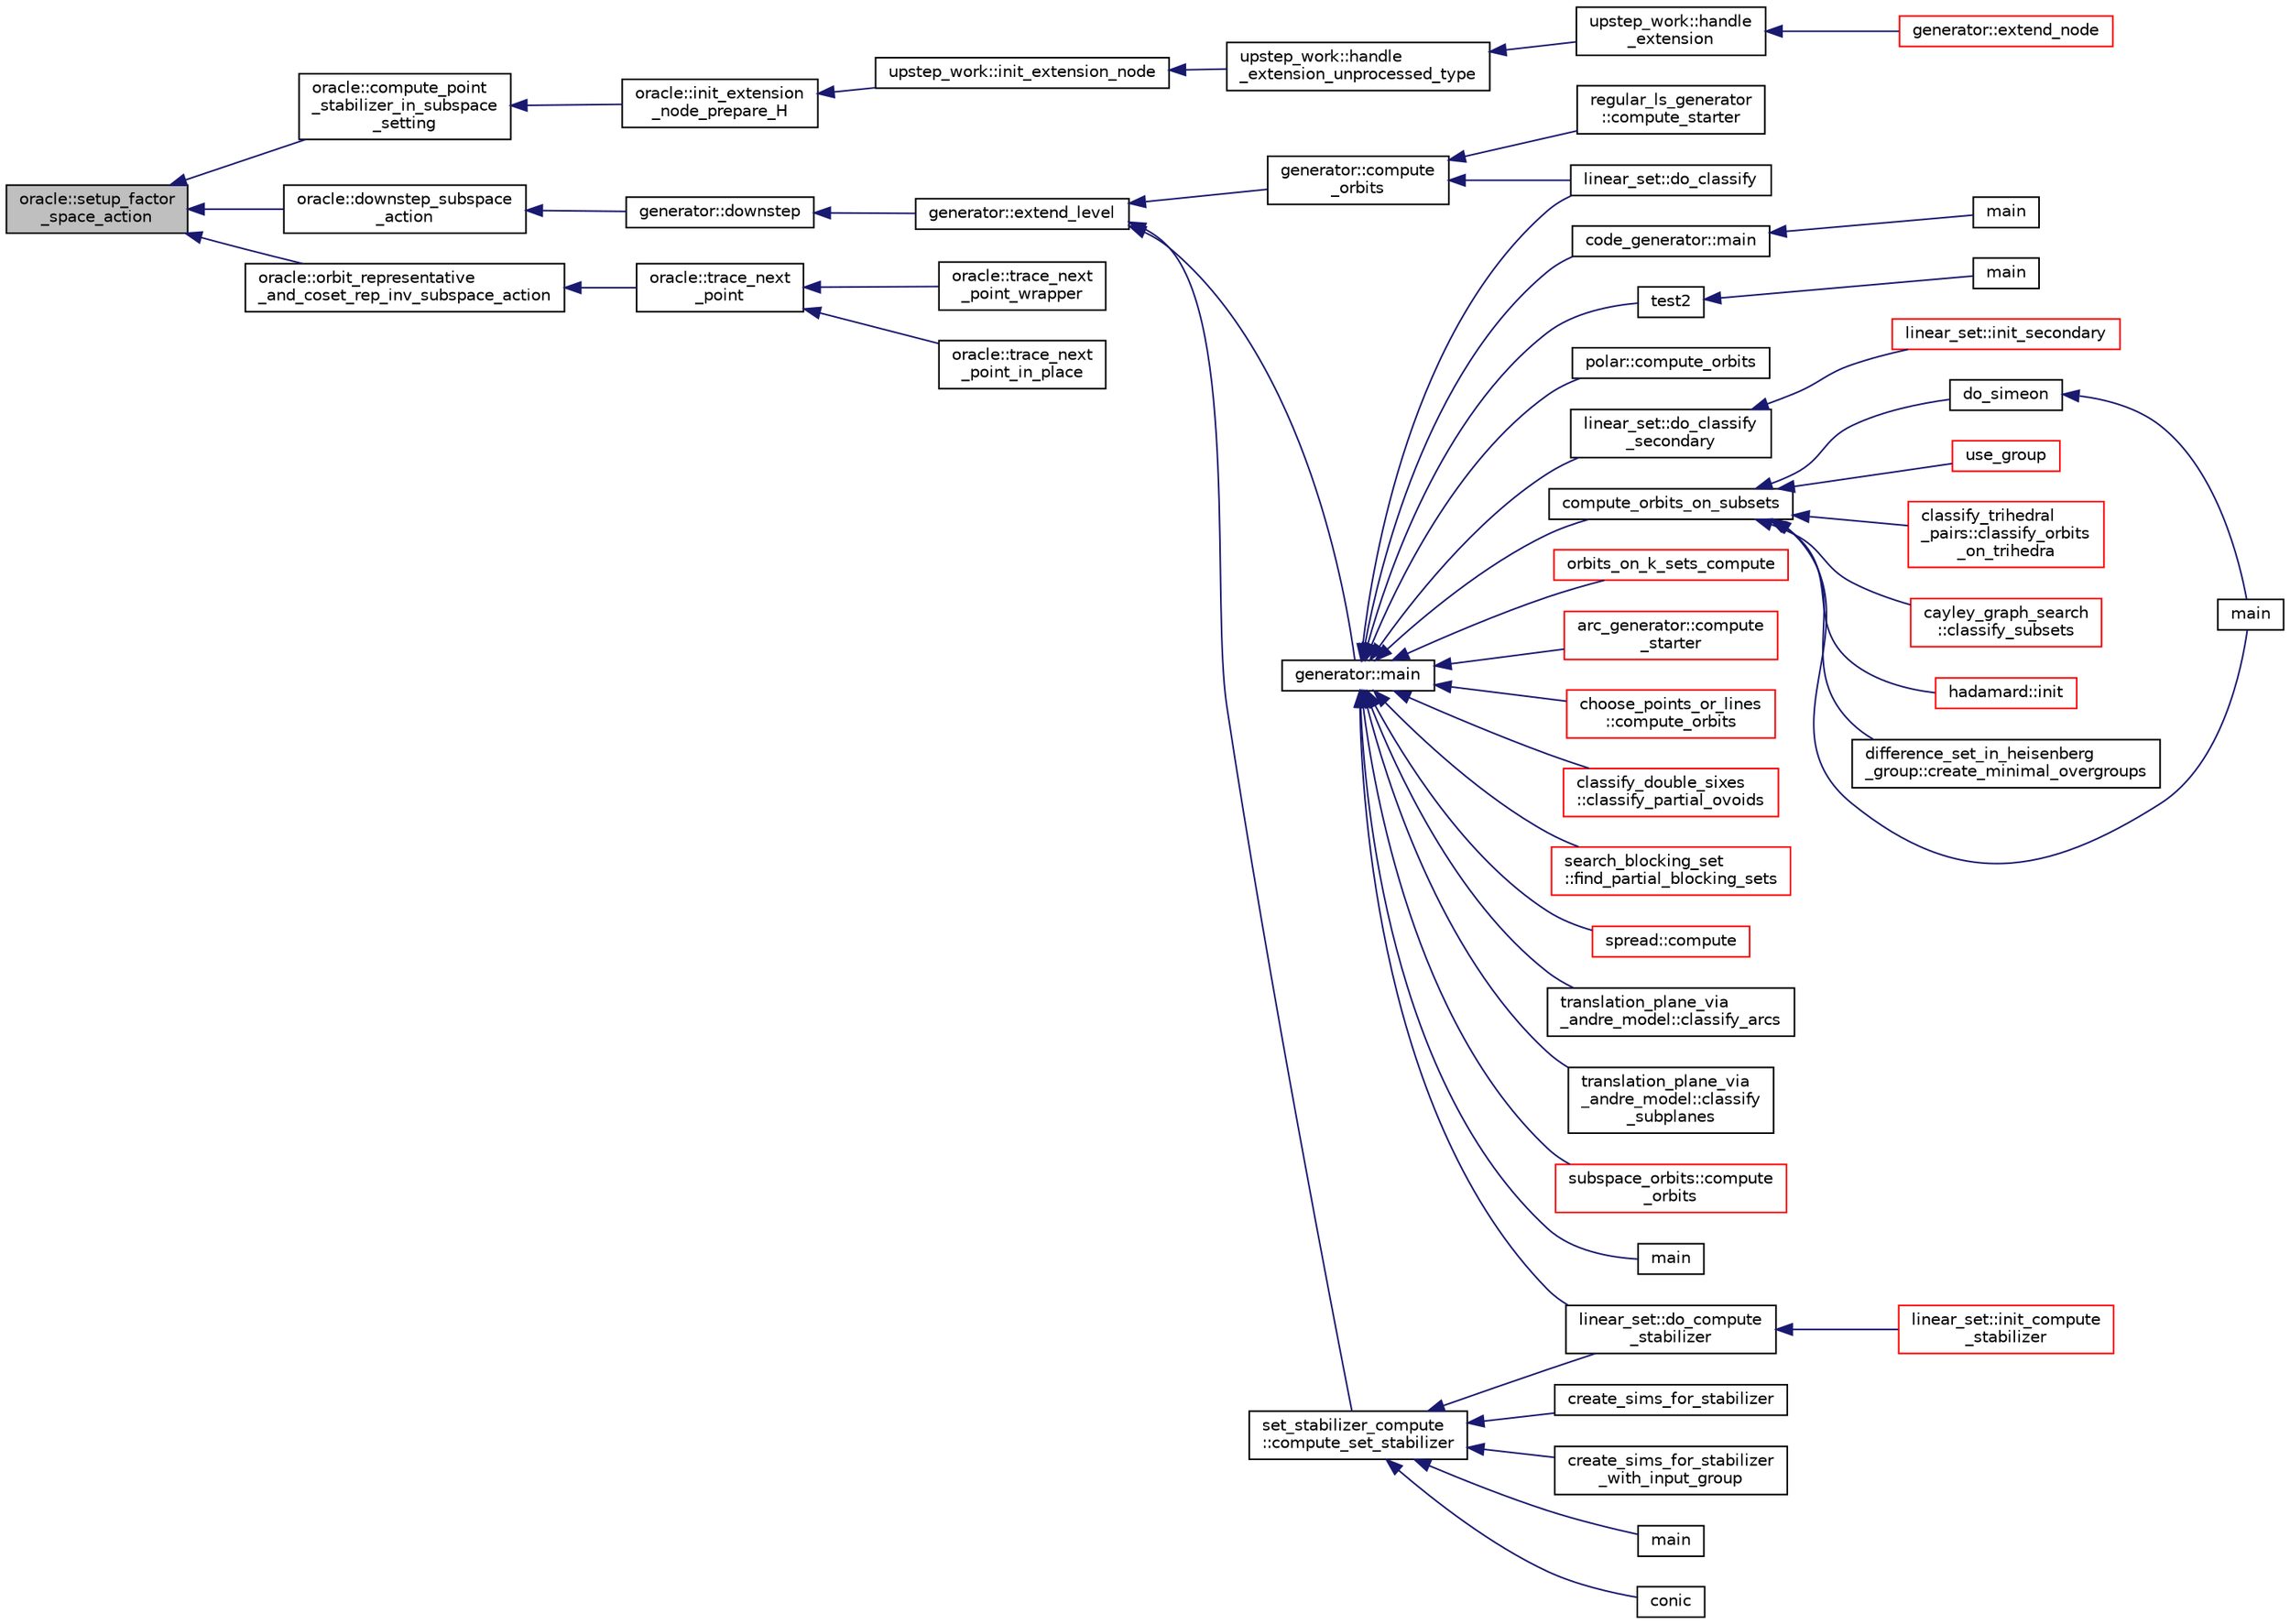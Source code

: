 digraph "oracle::setup_factor_space_action"
{
  edge [fontname="Helvetica",fontsize="10",labelfontname="Helvetica",labelfontsize="10"];
  node [fontname="Helvetica",fontsize="10",shape=record];
  rankdir="LR";
  Node8619 [label="oracle::setup_factor\l_space_action",height=0.2,width=0.4,color="black", fillcolor="grey75", style="filled", fontcolor="black"];
  Node8619 -> Node8620 [dir="back",color="midnightblue",fontsize="10",style="solid",fontname="Helvetica"];
  Node8620 [label="oracle::compute_point\l_stabilizer_in_subspace\l_setting",height=0.2,width=0.4,color="black", fillcolor="white", style="filled",URL="$d7/da7/classoracle.html#ac88b56b30c84a4b5cd9b75869d468025"];
  Node8620 -> Node8621 [dir="back",color="midnightblue",fontsize="10",style="solid",fontname="Helvetica"];
  Node8621 [label="oracle::init_extension\l_node_prepare_H",height=0.2,width=0.4,color="black", fillcolor="white", style="filled",URL="$d7/da7/classoracle.html#a6a121e9674bbd011685430a95dbc1b77"];
  Node8621 -> Node8622 [dir="back",color="midnightblue",fontsize="10",style="solid",fontname="Helvetica"];
  Node8622 [label="upstep_work::init_extension_node",height=0.2,width=0.4,color="black", fillcolor="white", style="filled",URL="$d2/dd6/classupstep__work.html#ad74931a4c6dc97102d405a755433297d"];
  Node8622 -> Node8623 [dir="back",color="midnightblue",fontsize="10",style="solid",fontname="Helvetica"];
  Node8623 [label="upstep_work::handle\l_extension_unprocessed_type",height=0.2,width=0.4,color="black", fillcolor="white", style="filled",URL="$d2/dd6/classupstep__work.html#a4687dfab87eb7d0646cb79008dd3d32d"];
  Node8623 -> Node8624 [dir="back",color="midnightblue",fontsize="10",style="solid",fontname="Helvetica"];
  Node8624 [label="upstep_work::handle\l_extension",height=0.2,width=0.4,color="black", fillcolor="white", style="filled",URL="$d2/dd6/classupstep__work.html#ad8ba22a74e9884f92e11340b24e6a6d6"];
  Node8624 -> Node8625 [dir="back",color="midnightblue",fontsize="10",style="solid",fontname="Helvetica"];
  Node8625 [label="generator::extend_node",height=0.2,width=0.4,color="red", fillcolor="white", style="filled",URL="$d7/d73/classgenerator.html#ac71fa071cf218f54cdd9306a541744ae"];
  Node8619 -> Node8695 [dir="back",color="midnightblue",fontsize="10",style="solid",fontname="Helvetica"];
  Node8695 [label="oracle::downstep_subspace\l_action",height=0.2,width=0.4,color="black", fillcolor="white", style="filled",URL="$d7/da7/classoracle.html#a26f568b84b1ca2c24f619278ac88c407"];
  Node8695 -> Node8696 [dir="back",color="midnightblue",fontsize="10",style="solid",fontname="Helvetica"];
  Node8696 [label="generator::downstep",height=0.2,width=0.4,color="black", fillcolor="white", style="filled",URL="$d7/d73/classgenerator.html#ad90bc284af0b5f5beae960a0bd7a5b43"];
  Node8696 -> Node8627 [dir="back",color="midnightblue",fontsize="10",style="solid",fontname="Helvetica"];
  Node8627 [label="generator::extend_level",height=0.2,width=0.4,color="black", fillcolor="white", style="filled",URL="$d7/d73/classgenerator.html#a91b84d80ccec0cd2136bc221c30e0f8e"];
  Node8627 -> Node8628 [dir="back",color="midnightblue",fontsize="10",style="solid",fontname="Helvetica"];
  Node8628 [label="set_stabilizer_compute\l::compute_set_stabilizer",height=0.2,width=0.4,color="black", fillcolor="white", style="filled",URL="$d8/dc6/classset__stabilizer__compute.html#ad4f92074322e98c7cd0ed5d4f8486b76"];
  Node8628 -> Node8629 [dir="back",color="midnightblue",fontsize="10",style="solid",fontname="Helvetica"];
  Node8629 [label="main",height=0.2,width=0.4,color="black", fillcolor="white", style="filled",URL="$db/d67/test__hyperoval_8_c.html#a3c04138a5bfe5d72780bb7e82a18e627"];
  Node8628 -> Node8630 [dir="back",color="midnightblue",fontsize="10",style="solid",fontname="Helvetica"];
  Node8630 [label="conic",height=0.2,width=0.4,color="black", fillcolor="white", style="filled",URL="$d4/de8/conic_8_c.html#a96def9474b981a9d5831a9b48d85d652"];
  Node8628 -> Node8631 [dir="back",color="midnightblue",fontsize="10",style="solid",fontname="Helvetica"];
  Node8631 [label="linear_set::do_compute\l_stabilizer",height=0.2,width=0.4,color="black", fillcolor="white", style="filled",URL="$dd/d86/classlinear__set.html#ae8f58ded28fb5370f4459cca42b7463b"];
  Node8631 -> Node8632 [dir="back",color="midnightblue",fontsize="10",style="solid",fontname="Helvetica"];
  Node8632 [label="linear_set::init_compute\l_stabilizer",height=0.2,width=0.4,color="red", fillcolor="white", style="filled",URL="$dd/d86/classlinear__set.html#a0cc3eaec1896fdc977b62e94623b055b"];
  Node8628 -> Node8634 [dir="back",color="midnightblue",fontsize="10",style="solid",fontname="Helvetica"];
  Node8634 [label="create_sims_for_stabilizer",height=0.2,width=0.4,color="black", fillcolor="white", style="filled",URL="$d0/d76/tl__algebra__and__number__theory_8h.html#af2c67d225072549409be710ac3cd30f8"];
  Node8628 -> Node8635 [dir="back",color="midnightblue",fontsize="10",style="solid",fontname="Helvetica"];
  Node8635 [label="create_sims_for_stabilizer\l_with_input_group",height=0.2,width=0.4,color="black", fillcolor="white", style="filled",URL="$d0/d76/tl__algebra__and__number__theory_8h.html#af5482567a8d6ba5c2fe593bf6f7f9a0f"];
  Node8627 -> Node8636 [dir="back",color="midnightblue",fontsize="10",style="solid",fontname="Helvetica"];
  Node8636 [label="generator::compute\l_orbits",height=0.2,width=0.4,color="black", fillcolor="white", style="filled",URL="$d7/d73/classgenerator.html#a23989bc20ecaaed39c4119c758367f40"];
  Node8636 -> Node8637 [dir="back",color="midnightblue",fontsize="10",style="solid",fontname="Helvetica"];
  Node8637 [label="regular_ls_generator\l::compute_starter",height=0.2,width=0.4,color="black", fillcolor="white", style="filled",URL="$d2/dd8/classregular__ls__generator.html#aa38907741058694a73194b02ceb4a53d"];
  Node8636 -> Node8638 [dir="back",color="midnightblue",fontsize="10",style="solid",fontname="Helvetica"];
  Node8638 [label="linear_set::do_classify",height=0.2,width=0.4,color="black", fillcolor="white", style="filled",URL="$dd/d86/classlinear__set.html#a3eb2dbce7fa8b71901dfc12f288ddd0c"];
  Node8627 -> Node8639 [dir="back",color="midnightblue",fontsize="10",style="solid",fontname="Helvetica"];
  Node8639 [label="generator::main",height=0.2,width=0.4,color="black", fillcolor="white", style="filled",URL="$d7/d73/classgenerator.html#a01abff8e9f231bf0d82e2e8e0061f242"];
  Node8639 -> Node8640 [dir="back",color="midnightblue",fontsize="10",style="solid",fontname="Helvetica"];
  Node8640 [label="main",height=0.2,width=0.4,color="black", fillcolor="white", style="filled",URL="$d2/d11/codes_8h.html#a217dbf8b442f20279ea00b898af96f52"];
  Node8639 -> Node8641 [dir="back",color="midnightblue",fontsize="10",style="solid",fontname="Helvetica"];
  Node8641 [label="code_generator::main",height=0.2,width=0.4,color="black", fillcolor="white", style="filled",URL="$db/d37/classcode__generator.html#ab3cf3a306e4032c2b471ac95321c599f"];
  Node8641 -> Node8642 [dir="back",color="midnightblue",fontsize="10",style="solid",fontname="Helvetica"];
  Node8642 [label="main",height=0.2,width=0.4,color="black", fillcolor="white", style="filled",URL="$d4/d4f/codes_8_c.html#a217dbf8b442f20279ea00b898af96f52"];
  Node8639 -> Node8643 [dir="back",color="midnightblue",fontsize="10",style="solid",fontname="Helvetica"];
  Node8643 [label="test2",height=0.2,width=0.4,color="black", fillcolor="white", style="filled",URL="$d9/db0/factor__space_8_c.html#a39d73a812e5fd8f1bc111e948368cb10"];
  Node8643 -> Node8644 [dir="back",color="midnightblue",fontsize="10",style="solid",fontname="Helvetica"];
  Node8644 [label="main",height=0.2,width=0.4,color="black", fillcolor="white", style="filled",URL="$d9/db0/factor__space_8_c.html#a3c04138a5bfe5d72780bb7e82a18e627"];
  Node8639 -> Node8645 [dir="back",color="midnightblue",fontsize="10",style="solid",fontname="Helvetica"];
  Node8645 [label="polar::compute_orbits",height=0.2,width=0.4,color="black", fillcolor="white", style="filled",URL="$da/d1c/classpolar.html#ac4c3c4f95d14c74ff4a3ec3f3479a1da"];
  Node8639 -> Node8638 [dir="back",color="midnightblue",fontsize="10",style="solid",fontname="Helvetica"];
  Node8639 -> Node8646 [dir="back",color="midnightblue",fontsize="10",style="solid",fontname="Helvetica"];
  Node8646 [label="linear_set::do_classify\l_secondary",height=0.2,width=0.4,color="black", fillcolor="white", style="filled",URL="$dd/d86/classlinear__set.html#a47eb7f9995f3343abd3bdfbf9a9a9162"];
  Node8646 -> Node8647 [dir="back",color="midnightblue",fontsize="10",style="solid",fontname="Helvetica"];
  Node8647 [label="linear_set::init_secondary",height=0.2,width=0.4,color="red", fillcolor="white", style="filled",URL="$dd/d86/classlinear__set.html#a7bf8cd7805559b5762921687a7c1ed97"];
  Node8639 -> Node8631 [dir="back",color="midnightblue",fontsize="10",style="solid",fontname="Helvetica"];
  Node8639 -> Node8649 [dir="back",color="midnightblue",fontsize="10",style="solid",fontname="Helvetica"];
  Node8649 [label="compute_orbits_on_subsets",height=0.2,width=0.4,color="black", fillcolor="white", style="filled",URL="$d3/d35/snakes__and__ladders__global_8_c.html#af33697aede0480110b1227f727252637"];
  Node8649 -> Node8650 [dir="back",color="midnightblue",fontsize="10",style="solid",fontname="Helvetica"];
  Node8650 [label="cayley_graph_search\l::classify_subsets",height=0.2,width=0.4,color="red", fillcolor="white", style="filled",URL="$de/dae/classcayley__graph__search.html#a4cf8a90752e018a281481ac80ad52c4b"];
  Node8649 -> Node8653 [dir="back",color="midnightblue",fontsize="10",style="solid",fontname="Helvetica"];
  Node8653 [label="hadamard::init",height=0.2,width=0.4,color="red", fillcolor="white", style="filled",URL="$d7/dbb/classhadamard.html#a16af359850b8bdd0d2a73e260d496c33"];
  Node8649 -> Node8655 [dir="back",color="midnightblue",fontsize="10",style="solid",fontname="Helvetica"];
  Node8655 [label="difference_set_in_heisenberg\l_group::create_minimal_overgroups",height=0.2,width=0.4,color="black", fillcolor="white", style="filled",URL="$de/d8a/classdifference__set__in__heisenberg__group.html#a9bde5ad5da3ebaebf98fbfd3e8110b79"];
  Node8649 -> Node8656 [dir="back",color="midnightblue",fontsize="10",style="solid",fontname="Helvetica"];
  Node8656 [label="main",height=0.2,width=0.4,color="black", fillcolor="white", style="filled",URL="$d5/d13/simeon_8_c.html#ae66f6b31b5ad750f1fe042a706a4e3d4"];
  Node8649 -> Node8657 [dir="back",color="midnightblue",fontsize="10",style="solid",fontname="Helvetica"];
  Node8657 [label="do_simeon",height=0.2,width=0.4,color="black", fillcolor="white", style="filled",URL="$d5/d13/simeon_8_c.html#a36cf3f9cb484fa44da7a7dfcbe9385d0"];
  Node8657 -> Node8656 [dir="back",color="midnightblue",fontsize="10",style="solid",fontname="Helvetica"];
  Node8649 -> Node8658 [dir="back",color="midnightblue",fontsize="10",style="solid",fontname="Helvetica"];
  Node8658 [label="use_group",height=0.2,width=0.4,color="red", fillcolor="white", style="filled",URL="$d9/d9f/all__cliques_8_c.html#aba62531e97173264c39afe2c7857af31"];
  Node8649 -> Node8660 [dir="back",color="midnightblue",fontsize="10",style="solid",fontname="Helvetica"];
  Node8660 [label="classify_trihedral\l_pairs::classify_orbits\l_on_trihedra",height=0.2,width=0.4,color="red", fillcolor="white", style="filled",URL="$d1/d21/classclassify__trihedral__pairs.html#a99625621bfba4bb65b3d60304b306539"];
  Node8639 -> Node8667 [dir="back",color="midnightblue",fontsize="10",style="solid",fontname="Helvetica"];
  Node8667 [label="orbits_on_k_sets_compute",height=0.2,width=0.4,color="red", fillcolor="white", style="filled",URL="$d3/d35/snakes__and__ladders__global_8_c.html#a96743526b15703539d544499276aaa71"];
  Node8639 -> Node8678 [dir="back",color="midnightblue",fontsize="10",style="solid",fontname="Helvetica"];
  Node8678 [label="arc_generator::compute\l_starter",height=0.2,width=0.4,color="red", fillcolor="white", style="filled",URL="$d4/d21/classarc__generator.html#aad1dcec3a1c302e743d574bd1ac857d9"];
  Node8639 -> Node8683 [dir="back",color="midnightblue",fontsize="10",style="solid",fontname="Helvetica"];
  Node8683 [label="choose_points_or_lines\l::compute_orbits",height=0.2,width=0.4,color="red", fillcolor="white", style="filled",URL="$d6/d75/classchoose__points__or__lines.html#adc353e2d41dc8a39563322c8cdd85f61"];
  Node8639 -> Node8685 [dir="back",color="midnightblue",fontsize="10",style="solid",fontname="Helvetica"];
  Node8685 [label="classify_double_sixes\l::classify_partial_ovoids",height=0.2,width=0.4,color="red", fillcolor="white", style="filled",URL="$dd/d23/classclassify__double__sixes.html#a2253fca143a0e8a3e39655eb05668ae9"];
  Node8639 -> Node8687 [dir="back",color="midnightblue",fontsize="10",style="solid",fontname="Helvetica"];
  Node8687 [label="search_blocking_set\l::find_partial_blocking_sets",height=0.2,width=0.4,color="red", fillcolor="white", style="filled",URL="$dc/d36/classsearch__blocking__set.html#ad3fdb3d356db75a02c406bc9d4e9e9b6"];
  Node8639 -> Node8689 [dir="back",color="midnightblue",fontsize="10",style="solid",fontname="Helvetica"];
  Node8689 [label="spread::compute",height=0.2,width=0.4,color="red", fillcolor="white", style="filled",URL="$da/dc1/classspread.html#a9674466d3e03b8dad79882299c638a21"];
  Node8639 -> Node8691 [dir="back",color="midnightblue",fontsize="10",style="solid",fontname="Helvetica"];
  Node8691 [label="translation_plane_via\l_andre_model::classify_arcs",height=0.2,width=0.4,color="black", fillcolor="white", style="filled",URL="$d1/dcc/classtranslation__plane__via__andre__model.html#ac8f002e812a8b152d41e806688601c5e"];
  Node8639 -> Node8692 [dir="back",color="midnightblue",fontsize="10",style="solid",fontname="Helvetica"];
  Node8692 [label="translation_plane_via\l_andre_model::classify\l_subplanes",height=0.2,width=0.4,color="black", fillcolor="white", style="filled",URL="$d1/dcc/classtranslation__plane__via__andre__model.html#a794fefa95f0a7f7b887133375988ee55"];
  Node8639 -> Node8693 [dir="back",color="midnightblue",fontsize="10",style="solid",fontname="Helvetica"];
  Node8693 [label="subspace_orbits::compute\l_orbits",height=0.2,width=0.4,color="red", fillcolor="white", style="filled",URL="$d2/d9f/classsubspace__orbits.html#a2778f8d49cde1675de1ef6acfe180b63"];
  Node8619 -> Node8697 [dir="back",color="midnightblue",fontsize="10",style="solid",fontname="Helvetica"];
  Node8697 [label="oracle::orbit_representative\l_and_coset_rep_inv_subspace_action",height=0.2,width=0.4,color="black", fillcolor="white", style="filled",URL="$d7/da7/classoracle.html#a5a4d27cde89e99450305410536b51915"];
  Node8697 -> Node8698 [dir="back",color="midnightblue",fontsize="10",style="solid",fontname="Helvetica"];
  Node8698 [label="oracle::trace_next\l_point",height=0.2,width=0.4,color="black", fillcolor="white", style="filled",URL="$d7/da7/classoracle.html#ae86c3f9d4b95b5a6e88ee0959942ecde"];
  Node8698 -> Node8699 [dir="back",color="midnightblue",fontsize="10",style="solid",fontname="Helvetica"];
  Node8699 [label="oracle::trace_next\l_point_wrapper",height=0.2,width=0.4,color="black", fillcolor="white", style="filled",URL="$d7/da7/classoracle.html#a33e1e9e4dde6fbecd7ae858576a7132f"];
  Node8698 -> Node8700 [dir="back",color="midnightblue",fontsize="10",style="solid",fontname="Helvetica"];
  Node8700 [label="oracle::trace_next\l_point_in_place",height=0.2,width=0.4,color="black", fillcolor="white", style="filled",URL="$d7/da7/classoracle.html#a4dbea33418d5c0f550a960a5c83194a5"];
}
